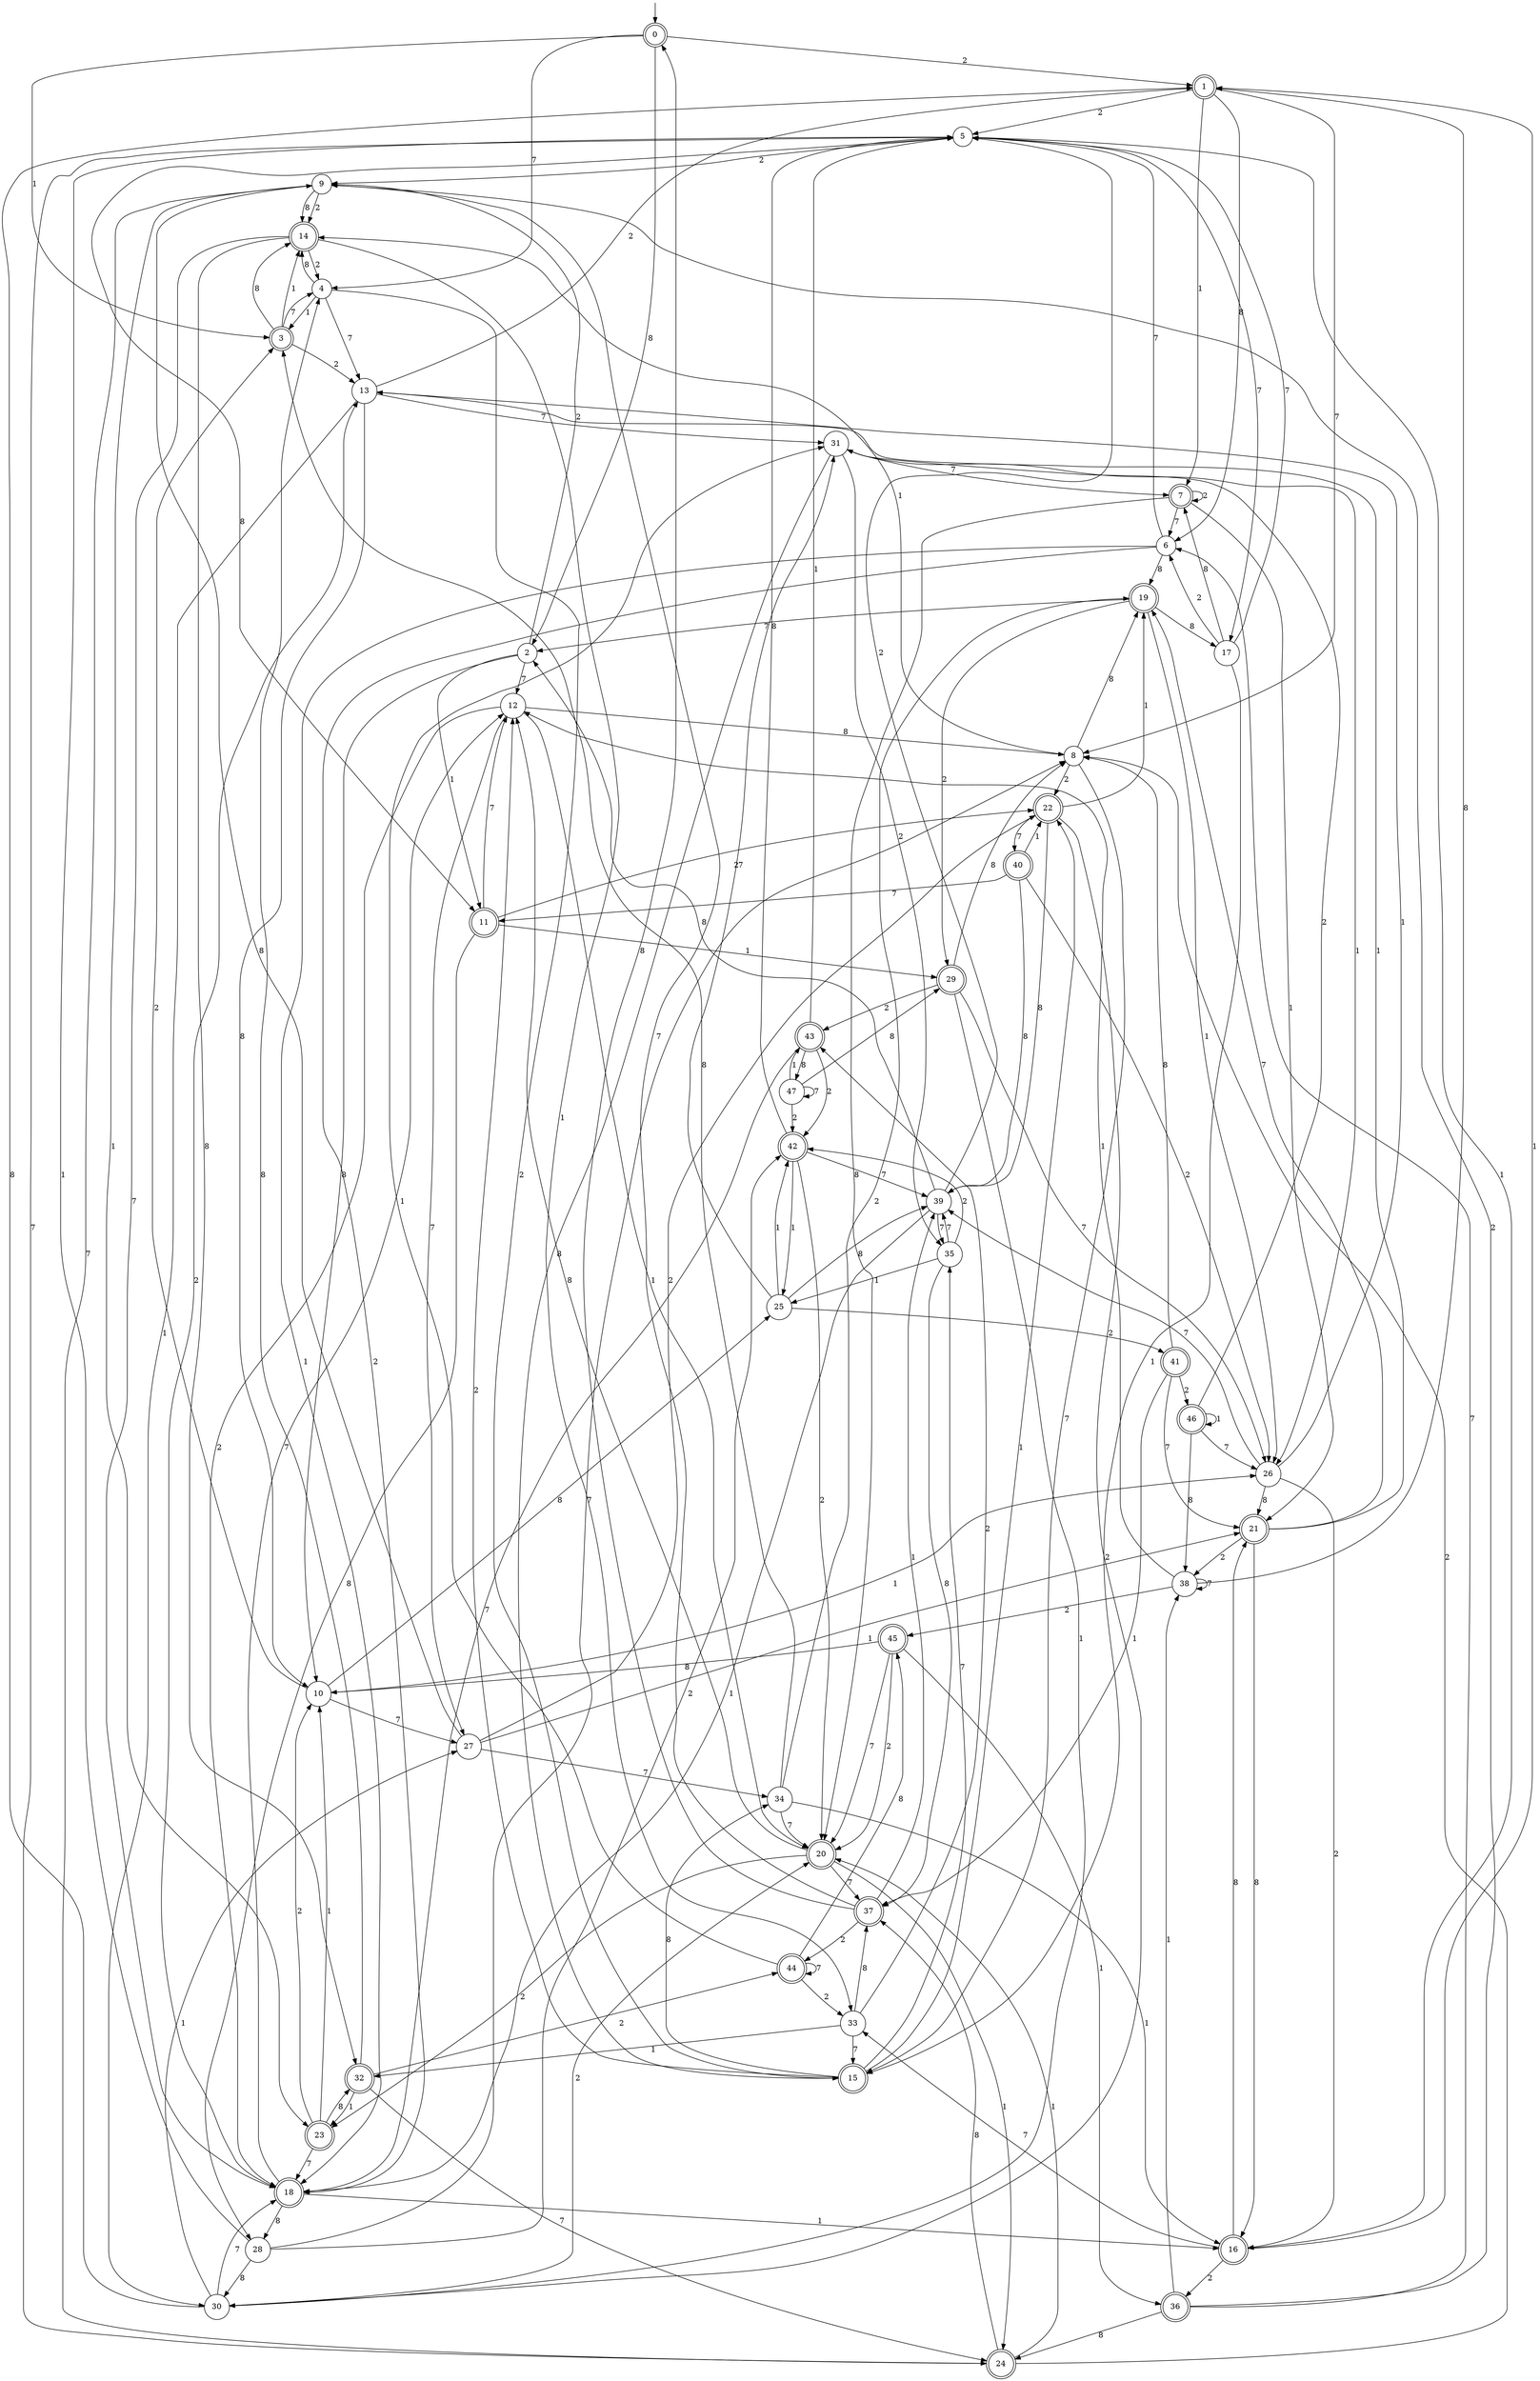 digraph g {

	s0 [shape="doublecircle" label="0"];
	s1 [shape="doublecircle" label="1"];
	s2 [shape="circle" label="2"];
	s3 [shape="doublecircle" label="3"];
	s4 [shape="circle" label="4"];
	s5 [shape="circle" label="5"];
	s6 [shape="circle" label="6"];
	s7 [shape="doublecircle" label="7"];
	s8 [shape="circle" label="8"];
	s9 [shape="circle" label="9"];
	s10 [shape="circle" label="10"];
	s11 [shape="doublecircle" label="11"];
	s12 [shape="circle" label="12"];
	s13 [shape="circle" label="13"];
	s14 [shape="doublecircle" label="14"];
	s15 [shape="doublecircle" label="15"];
	s16 [shape="doublecircle" label="16"];
	s17 [shape="circle" label="17"];
	s18 [shape="doublecircle" label="18"];
	s19 [shape="doublecircle" label="19"];
	s20 [shape="doublecircle" label="20"];
	s21 [shape="doublecircle" label="21"];
	s22 [shape="doublecircle" label="22"];
	s23 [shape="doublecircle" label="23"];
	s24 [shape="doublecircle" label="24"];
	s25 [shape="circle" label="25"];
	s26 [shape="circle" label="26"];
	s27 [shape="circle" label="27"];
	s28 [shape="circle" label="28"];
	s29 [shape="doublecircle" label="29"];
	s30 [shape="circle" label="30"];
	s31 [shape="circle" label="31"];
	s32 [shape="doublecircle" label="32"];
	s33 [shape="circle" label="33"];
	s34 [shape="circle" label="34"];
	s35 [shape="circle" label="35"];
	s36 [shape="doublecircle" label="36"];
	s37 [shape="doublecircle" label="37"];
	s38 [shape="circle" label="38"];
	s39 [shape="circle" label="39"];
	s40 [shape="doublecircle" label="40"];
	s41 [shape="doublecircle" label="41"];
	s42 [shape="doublecircle" label="42"];
	s43 [shape="doublecircle" label="43"];
	s44 [shape="doublecircle" label="44"];
	s45 [shape="doublecircle" label="45"];
	s46 [shape="doublecircle" label="46"];
	s47 [shape="circle" label="47"];
	s0 -> s1 [label="2"];
	s0 -> s2 [label="8"];
	s0 -> s3 [label="1"];
	s0 -> s4 [label="7"];
	s1 -> s5 [label="2"];
	s1 -> s6 [label="8"];
	s1 -> s7 [label="1"];
	s1 -> s8 [label="7"];
	s2 -> s9 [label="2"];
	s2 -> s10 [label="8"];
	s2 -> s11 [label="1"];
	s2 -> s12 [label="7"];
	s3 -> s13 [label="2"];
	s3 -> s14 [label="8"];
	s3 -> s14 [label="1"];
	s3 -> s4 [label="7"];
	s4 -> s15 [label="2"];
	s4 -> s14 [label="8"];
	s4 -> s3 [label="1"];
	s4 -> s13 [label="7"];
	s5 -> s9 [label="2"];
	s5 -> s11 [label="8"];
	s5 -> s16 [label="1"];
	s5 -> s17 [label="7"];
	s6 -> s18 [label="2"];
	s6 -> s19 [label="8"];
	s6 -> s18 [label="1"];
	s6 -> s5 [label="7"];
	s7 -> s7 [label="2"];
	s7 -> s20 [label="8"];
	s7 -> s21 [label="1"];
	s7 -> s6 [label="7"];
	s8 -> s22 [label="2"];
	s8 -> s19 [label="8"];
	s8 -> s14 [label="1"];
	s8 -> s15 [label="7"];
	s9 -> s14 [label="2"];
	s9 -> s14 [label="8"];
	s9 -> s23 [label="1"];
	s9 -> s24 [label="7"];
	s10 -> s3 [label="2"];
	s10 -> s25 [label="8"];
	s10 -> s26 [label="1"];
	s10 -> s27 [label="7"];
	s11 -> s22 [label="2"];
	s11 -> s28 [label="8"];
	s11 -> s29 [label="1"];
	s11 -> s12 [label="7"];
	s12 -> s18 [label="2"];
	s12 -> s8 [label="8"];
	s12 -> s20 [label="1"];
	s12 -> s27 [label="7"];
	s13 -> s1 [label="2"];
	s13 -> s10 [label="8"];
	s13 -> s30 [label="1"];
	s13 -> s31 [label="7"];
	s14 -> s4 [label="2"];
	s14 -> s32 [label="8"];
	s14 -> s33 [label="1"];
	s14 -> s18 [label="7"];
	s15 -> s12 [label="2"];
	s15 -> s34 [label="8"];
	s15 -> s22 [label="1"];
	s15 -> s35 [label="7"];
	s16 -> s36 [label="2"];
	s16 -> s21 [label="8"];
	s16 -> s1 [label="1"];
	s16 -> s33 [label="7"];
	s17 -> s6 [label="2"];
	s17 -> s7 [label="8"];
	s17 -> s15 [label="1"];
	s17 -> s5 [label="7"];
	s18 -> s13 [label="2"];
	s18 -> s28 [label="8"];
	s18 -> s16 [label="1"];
	s18 -> s12 [label="7"];
	s19 -> s29 [label="2"];
	s19 -> s17 [label="8"];
	s19 -> s26 [label="1"];
	s19 -> s2 [label="7"];
	s20 -> s23 [label="2"];
	s20 -> s12 [label="8"];
	s20 -> s24 [label="1"];
	s20 -> s37 [label="7"];
	s21 -> s38 [label="2"];
	s21 -> s16 [label="8"];
	s21 -> s13 [label="1"];
	s21 -> s19 [label="7"];
	s22 -> s30 [label="2"];
	s22 -> s39 [label="8"];
	s22 -> s19 [label="1"];
	s22 -> s40 [label="7"];
	s23 -> s10 [label="2"];
	s23 -> s32 [label="8"];
	s23 -> s10 [label="1"];
	s23 -> s18 [label="7"];
	s24 -> s8 [label="2"];
	s24 -> s37 [label="8"];
	s24 -> s20 [label="1"];
	s24 -> s5 [label="7"];
	s25 -> s41 [label="2"];
	s25 -> s39 [label="8"];
	s25 -> s42 [label="1"];
	s25 -> s31 [label="7"];
	s26 -> s16 [label="2"];
	s26 -> s21 [label="8"];
	s26 -> s13 [label="1"];
	s26 -> s39 [label="7"];
	s27 -> s22 [label="2"];
	s27 -> s9 [label="8"];
	s27 -> s21 [label="1"];
	s27 -> s34 [label="7"];
	s28 -> s42 [label="2"];
	s28 -> s30 [label="8"];
	s28 -> s5 [label="1"];
	s28 -> s8 [label="7"];
	s29 -> s43 [label="2"];
	s29 -> s8 [label="8"];
	s29 -> s30 [label="1"];
	s29 -> s26 [label="7"];
	s30 -> s20 [label="2"];
	s30 -> s1 [label="8"];
	s30 -> s27 [label="1"];
	s30 -> s18 [label="7"];
	s31 -> s35 [label="2"];
	s31 -> s15 [label="8"];
	s31 -> s26 [label="1"];
	s31 -> s7 [label="7"];
	s32 -> s44 [label="2"];
	s32 -> s4 [label="8"];
	s32 -> s23 [label="1"];
	s32 -> s24 [label="7"];
	s33 -> s43 [label="2"];
	s33 -> s37 [label="8"];
	s33 -> s32 [label="1"];
	s33 -> s15 [label="7"];
	s34 -> s19 [label="2"];
	s34 -> s3 [label="8"];
	s34 -> s16 [label="1"];
	s34 -> s20 [label="7"];
	s35 -> s42 [label="2"];
	s35 -> s37 [label="8"];
	s35 -> s25 [label="1"];
	s35 -> s39 [label="7"];
	s36 -> s9 [label="2"];
	s36 -> s24 [label="8"];
	s36 -> s38 [label="1"];
	s36 -> s6 [label="7"];
	s37 -> s44 [label="2"];
	s37 -> s0 [label="8"];
	s37 -> s39 [label="1"];
	s37 -> s9 [label="7"];
	s38 -> s45 [label="2"];
	s38 -> s1 [label="8"];
	s38 -> s12 [label="1"];
	s38 -> s38 [label="7"];
	s39 -> s5 [label="2"];
	s39 -> s2 [label="8"];
	s39 -> s18 [label="1"];
	s39 -> s35 [label="7"];
	s40 -> s26 [label="2"];
	s40 -> s39 [label="8"];
	s40 -> s22 [label="1"];
	s40 -> s11 [label="7"];
	s41 -> s46 [label="2"];
	s41 -> s8 [label="8"];
	s41 -> s37 [label="1"];
	s41 -> s21 [label="7"];
	s42 -> s20 [label="2"];
	s42 -> s5 [label="8"];
	s42 -> s25 [label="1"];
	s42 -> s39 [label="7"];
	s43 -> s42 [label="2"];
	s43 -> s47 [label="8"];
	s43 -> s5 [label="1"];
	s43 -> s18 [label="7"];
	s44 -> s33 [label="2"];
	s44 -> s45 [label="8"];
	s44 -> s31 [label="1"];
	s44 -> s44 [label="7"];
	s45 -> s20 [label="2"];
	s45 -> s10 [label="8"];
	s45 -> s36 [label="1"];
	s45 -> s20 [label="7"];
	s46 -> s31 [label="2"];
	s46 -> s38 [label="8"];
	s46 -> s46 [label="1"];
	s46 -> s26 [label="7"];
	s47 -> s42 [label="2"];
	s47 -> s29 [label="8"];
	s47 -> s43 [label="1"];
	s47 -> s47 [label="7"];

__start0 [label="" shape="none" width="0" height="0"];
__start0 -> s0;

}
